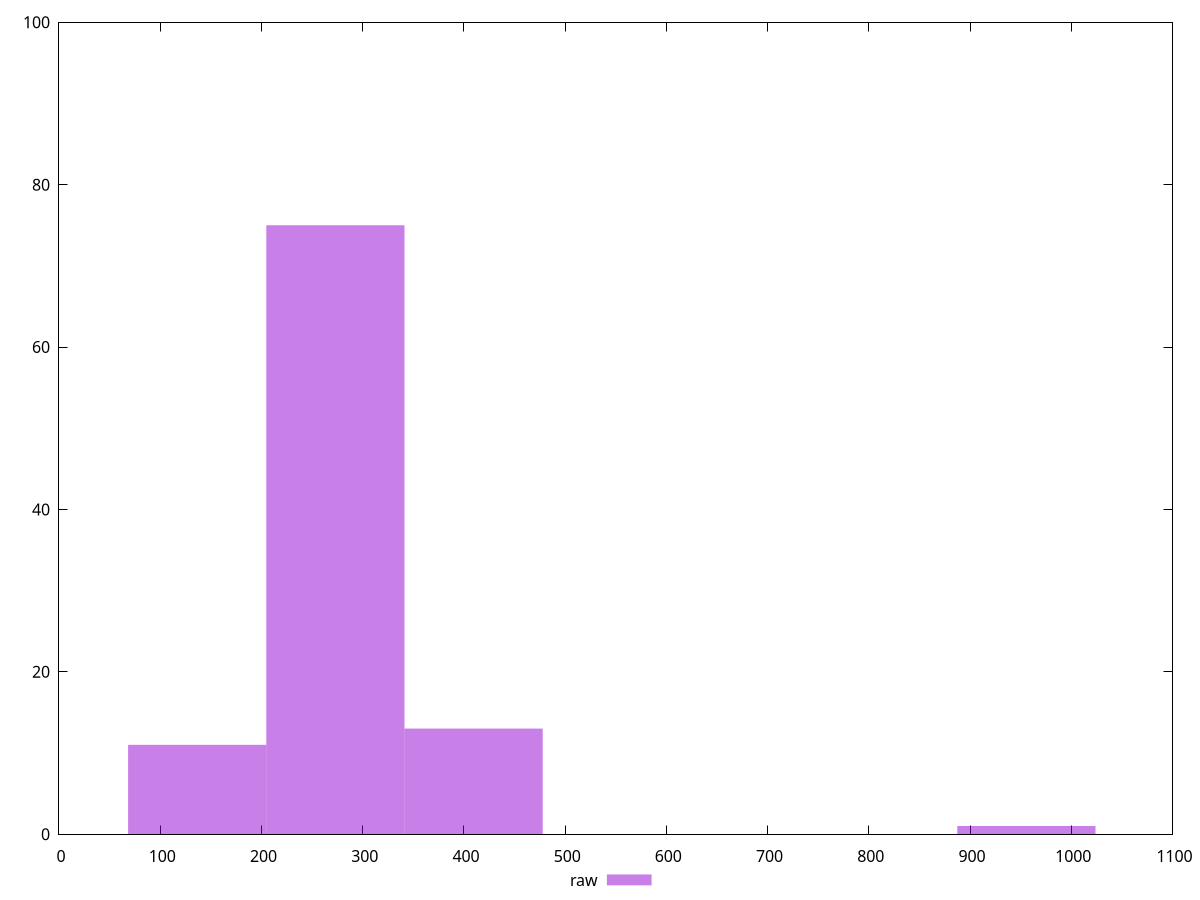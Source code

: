 reset
set terminal svg size 640, 490 enhanced background rgb 'white'
set output "reprap/uses-http2/samples/pages/raw/histogram.svg"

$raw <<EOF
955.6623218023303 1
409.569566486713 13
273.04637765780865 75
136.52318882890432 11
EOF

set key outside below
set boxwidth 136.52318882890432
set yrange [0:100]
set style fill transparent solid 0.5 noborder

plot \
  $raw title "raw" with boxes, \


reset